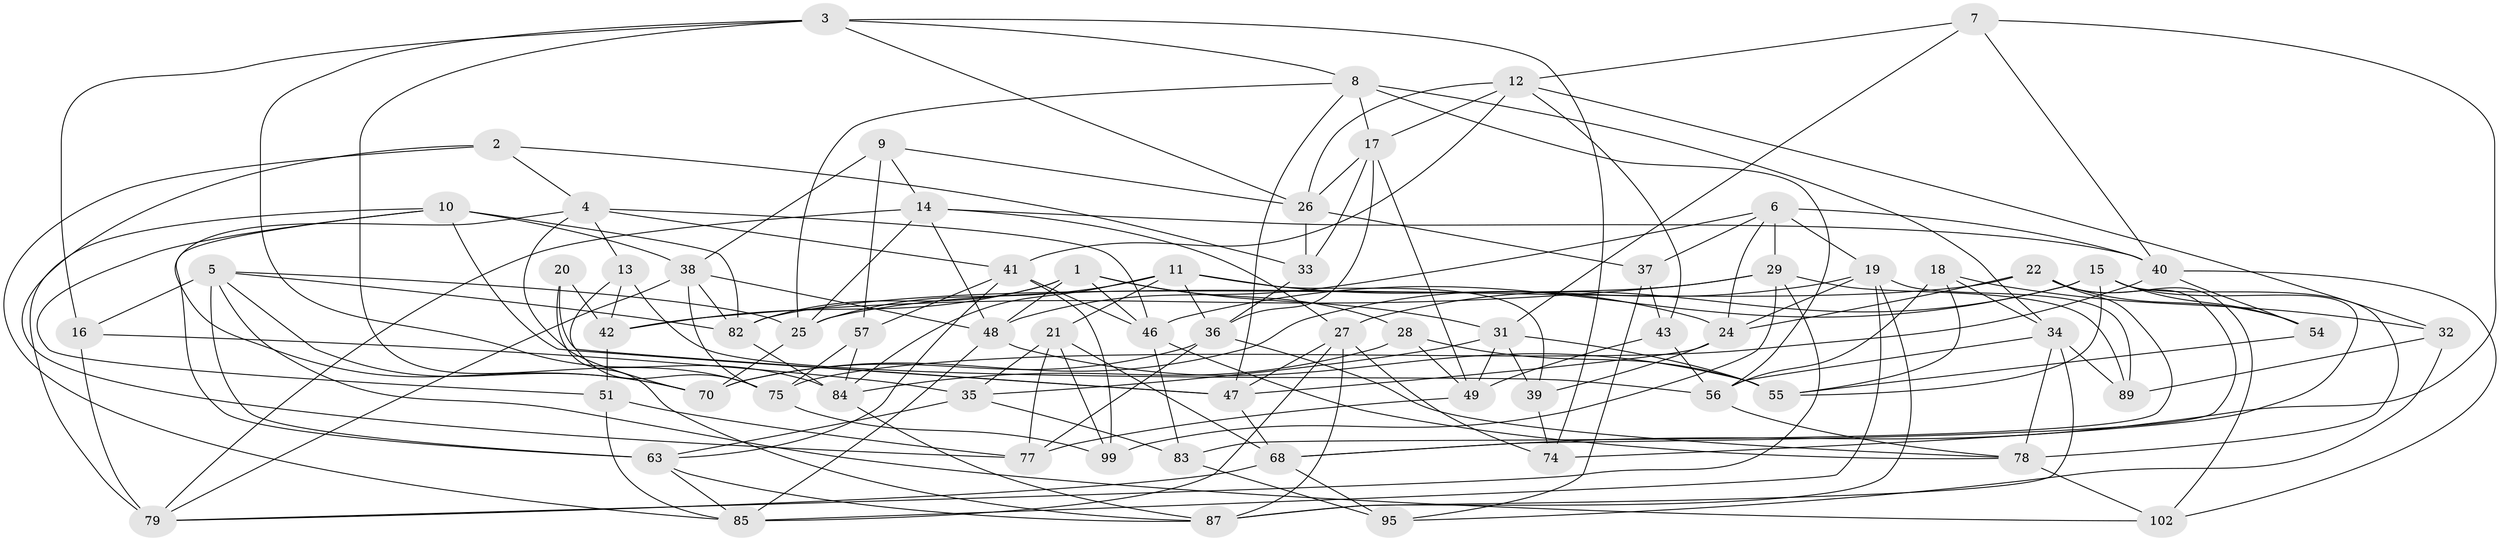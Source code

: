 // Generated by graph-tools (version 1.1) at 2025/24/03/03/25 07:24:22]
// undirected, 67 vertices, 176 edges
graph export_dot {
graph [start="1"]
  node [color=gray90,style=filled];
  1 [super="+98"];
  2;
  3 [super="+72"];
  4 [super="+30"];
  5 [super="+23"];
  6 [super="+52"];
  7;
  8 [super="+94"];
  9;
  10 [super="+64"];
  11 [super="+90"];
  12 [super="+71"];
  13;
  14 [super="+107"];
  15 [super="+97"];
  16;
  17 [super="+93"];
  18;
  19 [super="+44"];
  20;
  21 [super="+101"];
  22 [super="+45"];
  24 [super="+53"];
  25 [super="+91"];
  26 [super="+69"];
  27 [super="+62"];
  28;
  29 [super="+105"];
  31 [super="+59"];
  32;
  33;
  34 [super="+50"];
  35 [super="+110"];
  36 [super="+61"];
  37;
  38 [super="+67"];
  39;
  40 [super="+108"];
  41 [super="+66"];
  42 [super="+103"];
  43;
  46 [super="+65"];
  47 [super="+86"];
  48 [super="+58"];
  49 [super="+76"];
  51;
  54;
  55 [super="+60"];
  56 [super="+109"];
  57;
  63 [super="+80"];
  68 [super="+73"];
  70 [super="+112"];
  74;
  75 [super="+104"];
  77 [super="+88"];
  78 [super="+81"];
  79 [super="+106"];
  82 [super="+96"];
  83;
  84 [super="+92"];
  85 [super="+111"];
  87 [super="+100"];
  89;
  95;
  99;
  102;
  1 -- 31;
  1 -- 48;
  1 -- 46;
  1 -- 82;
  1 -- 28;
  1 -- 42;
  2 -- 33;
  2 -- 85;
  2 -- 4;
  2 -- 77;
  3 -- 74;
  3 -- 84;
  3 -- 26;
  3 -- 8;
  3 -- 16;
  3 -- 75;
  4 -- 13;
  4 -- 46;
  4 -- 41;
  4 -- 70;
  4 -- 63;
  5 -- 63;
  5 -- 16;
  5 -- 25;
  5 -- 102;
  5 -- 70;
  5 -- 82;
  6 -- 37;
  6 -- 40;
  6 -- 19;
  6 -- 29;
  6 -- 48;
  6 -- 24;
  7 -- 68;
  7 -- 40;
  7 -- 12;
  7 -- 31;
  8 -- 17;
  8 -- 56;
  8 -- 25;
  8 -- 47;
  8 -- 34;
  9 -- 38;
  9 -- 14;
  9 -- 26;
  9 -- 57;
  10 -- 51;
  10 -- 47;
  10 -- 70;
  10 -- 82;
  10 -- 79;
  10 -- 38;
  11 -- 25;
  11 -- 39;
  11 -- 21;
  11 -- 84;
  11 -- 36;
  11 -- 24;
  12 -- 32;
  12 -- 43;
  12 -- 17;
  12 -- 41;
  12 -- 26;
  13 -- 75;
  13 -- 42;
  13 -- 56;
  14 -- 25;
  14 -- 40;
  14 -- 27;
  14 -- 79;
  14 -- 48;
  15 -- 74;
  15 -- 54;
  15 -- 55;
  15 -- 46;
  15 -- 27;
  15 -- 78;
  16 -- 35;
  16 -- 79;
  17 -- 36;
  17 -- 33;
  17 -- 26;
  17 -- 49;
  18 -- 56;
  18 -- 32;
  18 -- 55;
  18 -- 34;
  19 -- 85;
  19 -- 24;
  19 -- 89;
  19 -- 70;
  19 -- 87;
  20 -- 42 [weight=2];
  20 -- 87;
  20 -- 47;
  21 -- 77;
  21 -- 68;
  21 -- 99;
  21 -- 35 [weight=2];
  22 -- 102;
  22 -- 54;
  22 -- 24;
  22 -- 83;
  22 -- 68;
  22 -- 25;
  24 -- 39;
  24 -- 47;
  25 -- 70;
  26 -- 33;
  26 -- 37;
  27 -- 87;
  27 -- 85;
  27 -- 47;
  27 -- 74;
  28 -- 55;
  28 -- 49;
  28 -- 84;
  29 -- 89;
  29 -- 79;
  29 -- 42;
  29 -- 99;
  29 -- 82;
  31 -- 39;
  31 -- 55;
  31 -- 49;
  31 -- 35;
  32 -- 95;
  32 -- 89;
  33 -- 36;
  34 -- 89;
  34 -- 78;
  34 -- 56;
  34 -- 87;
  35 -- 83;
  35 -- 63;
  36 -- 77;
  36 -- 70;
  36 -- 78;
  37 -- 95;
  37 -- 43;
  38 -- 48;
  38 -- 75;
  38 -- 82;
  38 -- 79;
  39 -- 74;
  40 -- 75;
  40 -- 102;
  40 -- 54;
  41 -- 46;
  41 -- 57;
  41 -- 99;
  41 -- 63;
  42 -- 51;
  43 -- 56;
  43 -- 49;
  46 -- 83;
  46 -- 78;
  47 -- 68;
  48 -- 55;
  48 -- 85;
  49 -- 77 [weight=2];
  51 -- 85;
  51 -- 77;
  54 -- 55;
  56 -- 78;
  57 -- 84;
  57 -- 75;
  63 -- 85;
  63 -- 87;
  68 -- 95;
  68 -- 79;
  75 -- 99;
  78 -- 102;
  82 -- 84;
  83 -- 95;
  84 -- 87;
}
